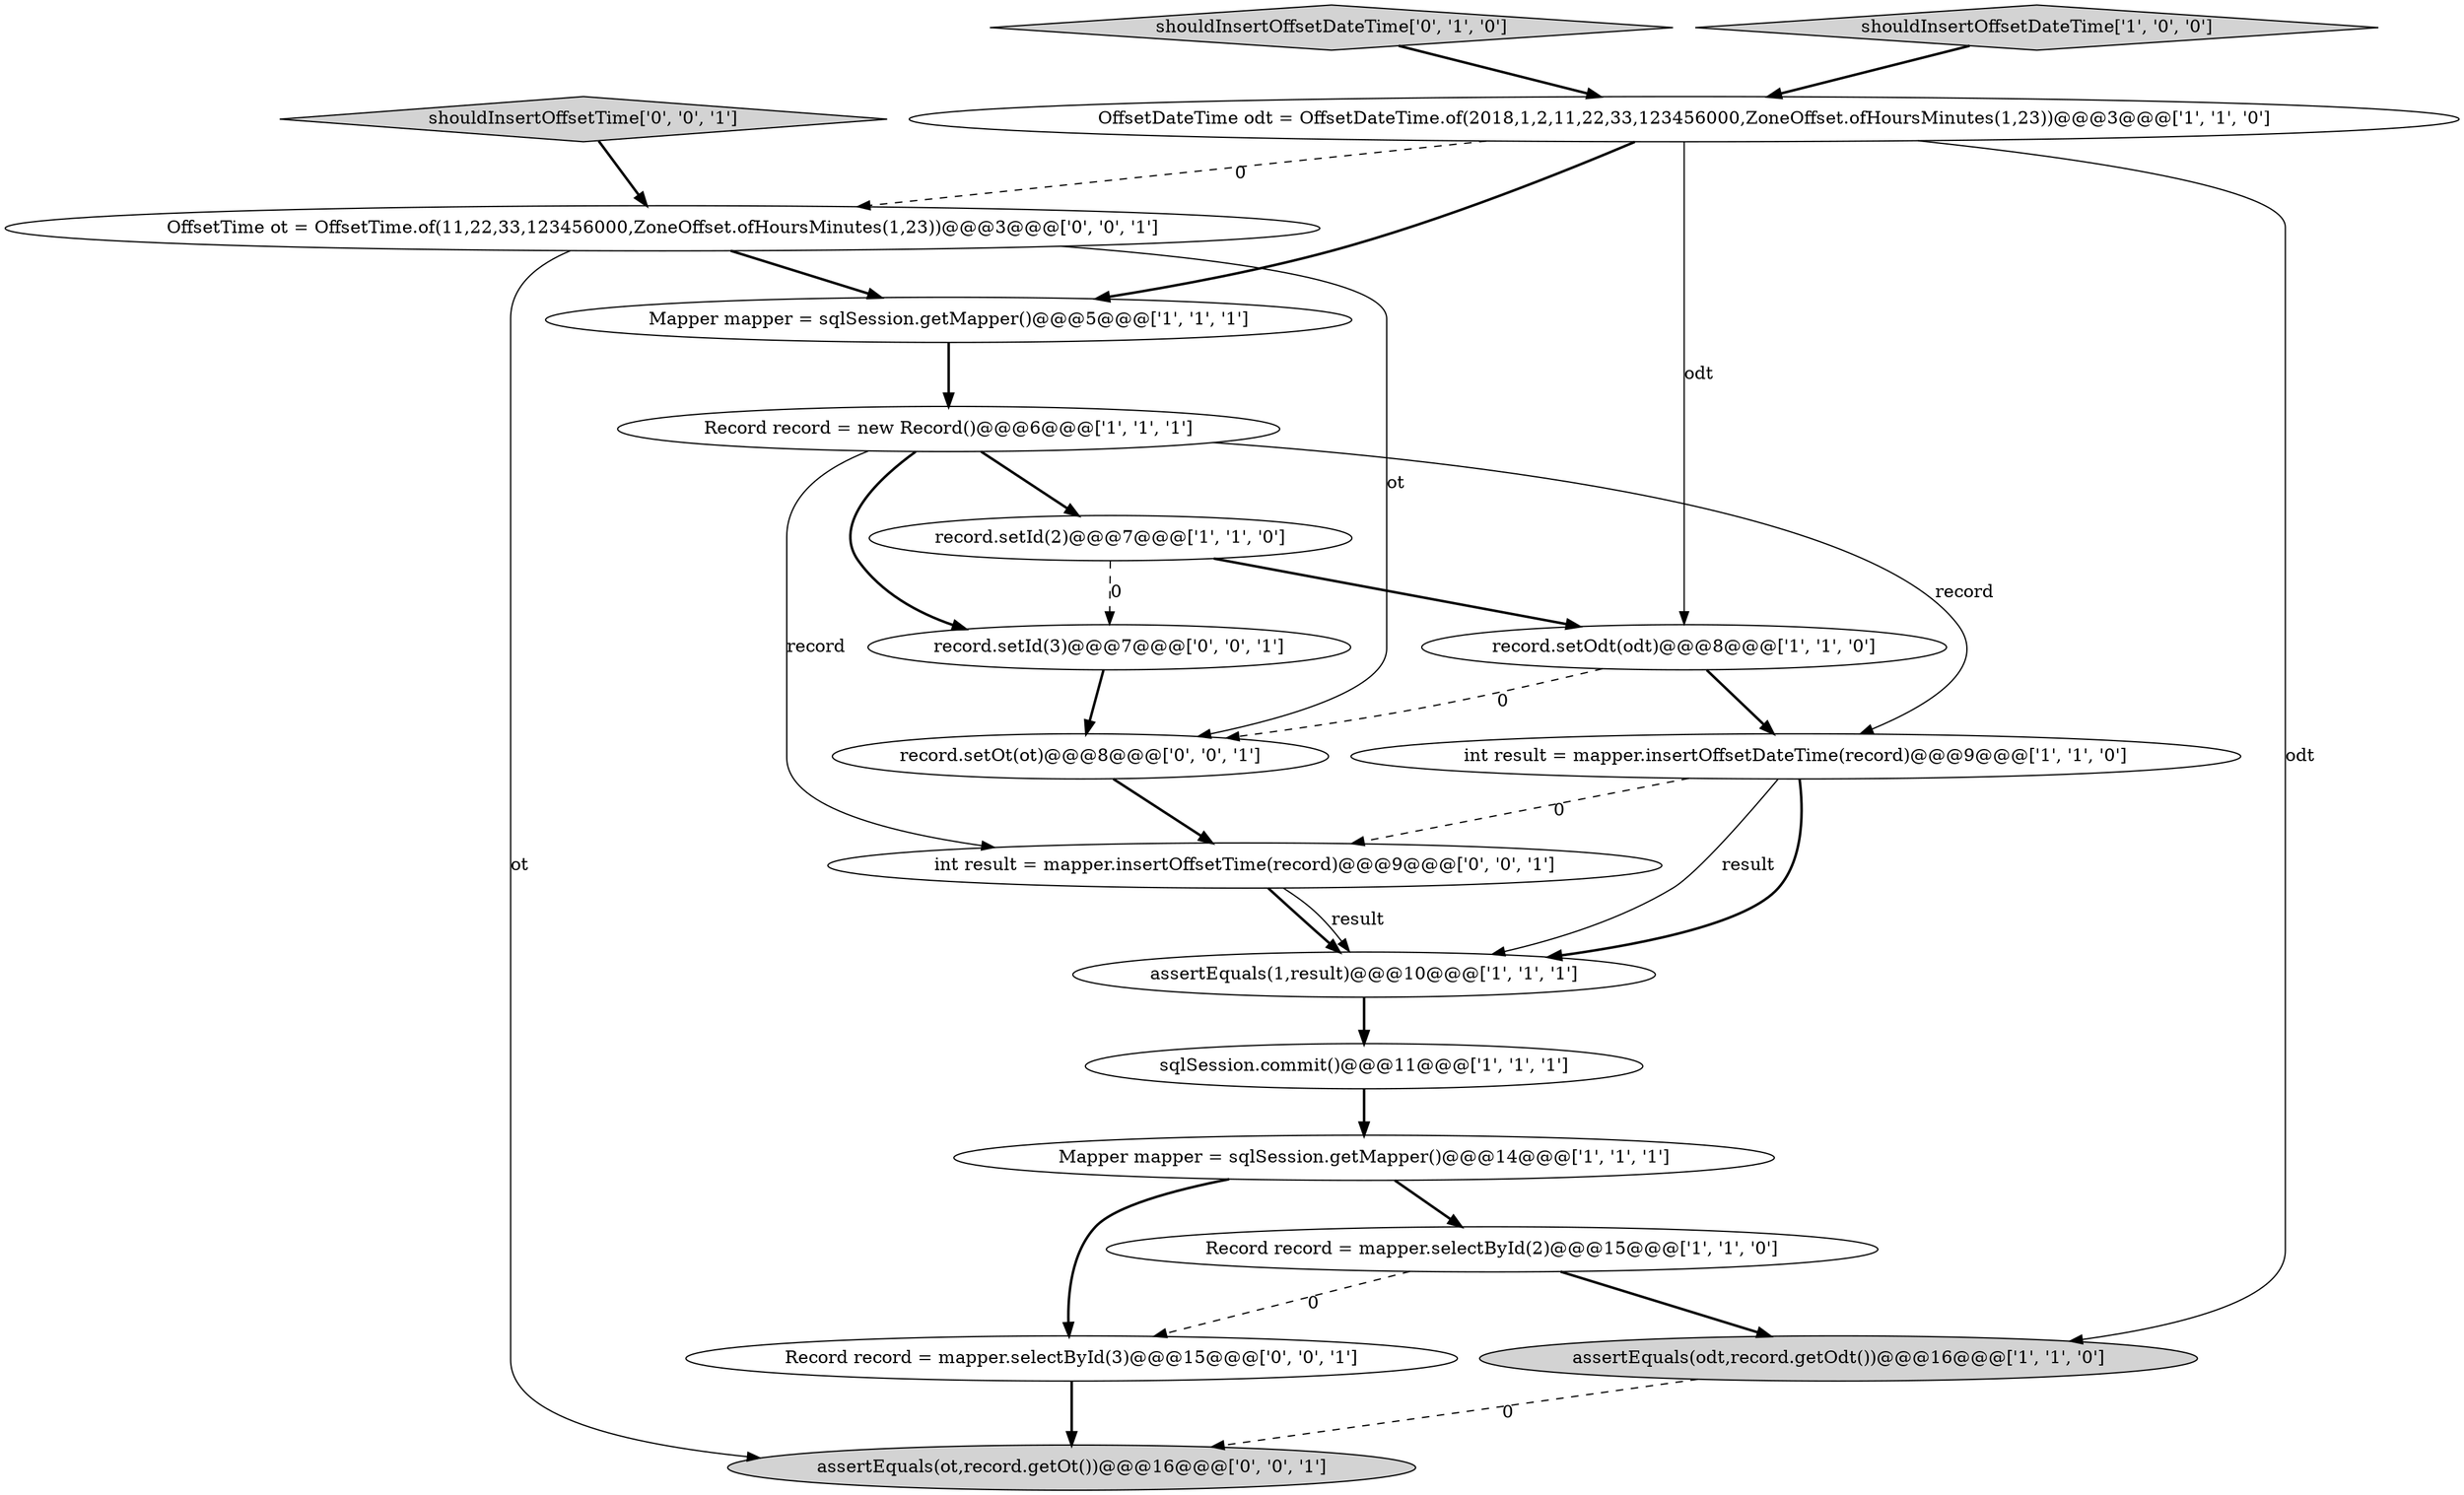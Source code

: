 digraph {
8 [style = filled, label = "OffsetDateTime odt = OffsetDateTime.of(2018,1,2,11,22,33,123456000,ZoneOffset.ofHoursMinutes(1,23))@@@3@@@['1', '1', '0']", fillcolor = white, shape = ellipse image = "AAA0AAABBB1BBB"];
9 [style = filled, label = "Record record = new Record()@@@6@@@['1', '1', '1']", fillcolor = white, shape = ellipse image = "AAA0AAABBB1BBB"];
12 [style = filled, label = "shouldInsertOffsetDateTime['0', '1', '0']", fillcolor = lightgray, shape = diamond image = "AAA0AAABBB2BBB"];
11 [style = filled, label = "record.setOdt(odt)@@@8@@@['1', '1', '0']", fillcolor = white, shape = ellipse image = "AAA0AAABBB1BBB"];
16 [style = filled, label = "OffsetTime ot = OffsetTime.of(11,22,33,123456000,ZoneOffset.ofHoursMinutes(1,23))@@@3@@@['0', '0', '1']", fillcolor = white, shape = ellipse image = "AAA0AAABBB3BBB"];
6 [style = filled, label = "assertEquals(1,result)@@@10@@@['1', '1', '1']", fillcolor = white, shape = ellipse image = "AAA0AAABBB1BBB"];
13 [style = filled, label = "record.setId(3)@@@7@@@['0', '0', '1']", fillcolor = white, shape = ellipse image = "AAA0AAABBB3BBB"];
15 [style = filled, label = "assertEquals(ot,record.getOt())@@@16@@@['0', '0', '1']", fillcolor = lightgray, shape = ellipse image = "AAA0AAABBB3BBB"];
14 [style = filled, label = "record.setOt(ot)@@@8@@@['0', '0', '1']", fillcolor = white, shape = ellipse image = "AAA0AAABBB3BBB"];
10 [style = filled, label = "Mapper mapper = sqlSession.getMapper()@@@14@@@['1', '1', '1']", fillcolor = white, shape = ellipse image = "AAA0AAABBB1BBB"];
1 [style = filled, label = "Record record = mapper.selectById(2)@@@15@@@['1', '1', '0']", fillcolor = white, shape = ellipse image = "AAA0AAABBB1BBB"];
3 [style = filled, label = "Mapper mapper = sqlSession.getMapper()@@@5@@@['1', '1', '1']", fillcolor = white, shape = ellipse image = "AAA0AAABBB1BBB"];
5 [style = filled, label = "int result = mapper.insertOffsetDateTime(record)@@@9@@@['1', '1', '0']", fillcolor = white, shape = ellipse image = "AAA0AAABBB1BBB"];
19 [style = filled, label = "Record record = mapper.selectById(3)@@@15@@@['0', '0', '1']", fillcolor = white, shape = ellipse image = "AAA0AAABBB3BBB"];
4 [style = filled, label = "shouldInsertOffsetDateTime['1', '0', '0']", fillcolor = lightgray, shape = diamond image = "AAA0AAABBB1BBB"];
18 [style = filled, label = "int result = mapper.insertOffsetTime(record)@@@9@@@['0', '0', '1']", fillcolor = white, shape = ellipse image = "AAA0AAABBB3BBB"];
2 [style = filled, label = "assertEquals(odt,record.getOdt())@@@16@@@['1', '1', '0']", fillcolor = lightgray, shape = ellipse image = "AAA0AAABBB1BBB"];
0 [style = filled, label = "record.setId(2)@@@7@@@['1', '1', '0']", fillcolor = white, shape = ellipse image = "AAA0AAABBB1BBB"];
7 [style = filled, label = "sqlSession.commit()@@@11@@@['1', '1', '1']", fillcolor = white, shape = ellipse image = "AAA0AAABBB1BBB"];
17 [style = filled, label = "shouldInsertOffsetTime['0', '0', '1']", fillcolor = lightgray, shape = diamond image = "AAA0AAABBB3BBB"];
18->6 [style = solid, label="result"];
16->3 [style = bold, label=""];
8->16 [style = dashed, label="0"];
9->0 [style = bold, label=""];
8->2 [style = solid, label="odt"];
5->6 [style = solid, label="result"];
7->10 [style = bold, label=""];
8->11 [style = solid, label="odt"];
10->19 [style = bold, label=""];
8->3 [style = bold, label=""];
1->19 [style = dashed, label="0"];
0->11 [style = bold, label=""];
9->5 [style = solid, label="record"];
9->18 [style = solid, label="record"];
5->18 [style = dashed, label="0"];
2->15 [style = dashed, label="0"];
3->9 [style = bold, label=""];
11->5 [style = bold, label=""];
5->6 [style = bold, label=""];
18->6 [style = bold, label=""];
12->8 [style = bold, label=""];
11->14 [style = dashed, label="0"];
16->14 [style = solid, label="ot"];
0->13 [style = dashed, label="0"];
4->8 [style = bold, label=""];
14->18 [style = bold, label=""];
1->2 [style = bold, label=""];
16->15 [style = solid, label="ot"];
19->15 [style = bold, label=""];
6->7 [style = bold, label=""];
10->1 [style = bold, label=""];
13->14 [style = bold, label=""];
17->16 [style = bold, label=""];
9->13 [style = bold, label=""];
}
